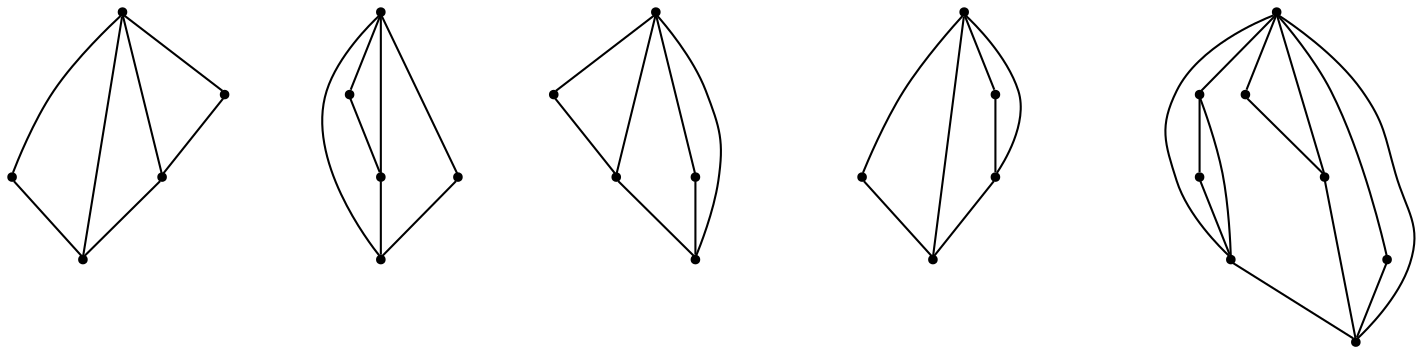 graph {
  node [shape=point,comment="{\"directed\":false,\"doi\":\"10.1007/978-3-031-22203-0_21\",\"figure\":\"4\"}"]

  v0 [pos="1554.8727647507765,341.31177575718533"]
  v1 [pos="1434.2493516829156,247.49381103989515"]
  v2 [pos="1434.2493516829154,435.1297404744755"]
  v3 [pos="1387.3377595872996,314.5078057262042"]
  v4 [pos="1434.2493516829156,374.82093508004476"]
  v5 [pos="1139.0481346610288,435.1297404744755"]
  v6 [pos="1139.0481346610288,247.49381103989515"]
  v7 [pos="1139.0481346610288,374.82093508004476"]
  v8 [pos="1185.9597267566448,314.5078057262042"]
  v9 [pos="1259.67154772889,341.31177575718533"]
  v10 [pos="931.1441973901868,361.4146261051444"]
  v11 [pos="978.0557894858027,354.71376077267587"]
  v12 [pos="877.5314670723128,435.1297404744755"]
  v13 [pos="817.2187272265948,341.31177575718533"]
  v14 [pos="877.5314670723128,247.4938110398951"]
  v15 [pos="555.7052072645547,341.31177575718533"]
  v16 [pos="616.0179153160639,247.49381103989515"]
  v17 [pos="616.0179153160639,435.1297404744755"]
  v18 [pos="709.8380631603507,394.92378542800384"]
  v19 [pos="696.4359774810873,321.2078841616478"]
  v20 [pos="448.31726232448415,321.2078841616478"]
  v21 [pos="374.6013398992976,280.99864640334476"]
  v22 [pos="421.5129637891223,374.82093508004476"]
  v23 [pos="300.885417474111,435.1297404744755"]
  v24 [pos="347.7929081167854,381.5218004125133"]
  v25 [pos="320.9886413756325,314.5078057262042"]
  v26 [pos="240.57164829088154,341.31177575718533"]
  v27 [pos="300.885417474111,247.49381103989515"]

  v0 -- v1 [id="-1",pos="1554.8727647507765,341.31177575718533 1554.8797470056002,301.1034952263565 1514.6702151844397,260.8939976527075 1434.2493516829156,247.49381103989515"]
  v2 -- v0 [id="-2",pos="1434.2493516829154,435.1297404744755 1514.6666155465955,421.725988850126 1554.876147367756,381.51949079821424 1554.8727647507765,341.31177575718533"]
  v3 -- v1 [id="-3",pos="1387.3377595872996,314.5078057262042 1393.6269147537732,278.78072658146516 1415.4092165629231,250.63126374660175 1434.2493516829156,247.49381103989515"]
  v2 -- v3 [id="-4",pos="1434.2493516829154,435.1297404744755 1384.385779586044,403.0756243490606 1376.165888434891,353.9871237802089 1387.3377595872996,314.5078057262042"]
  v2 -- v1 [id="-5",pos="1434.2493516829154,435.1297404744755 1273.4112243177112,408.3216372469997 1273.4112243177112,274.29774927705705 1434.2493516829156,247.49381103989515"]
  v4 -- v3 [id="-6",pos="1434.2493516829156,374.82093508004476 1426.9184076809806,349.6697927754258 1411.6154512447044,324.9073509388661 1387.3377595872996,314.5078057262042"]
  v2 -- v4 [id="-7",pos="1434.2493516829154,435.1297404744755 1440.7156193713893,422.19536941004344 1440.9421986361817,398.34168483048194 1434.2493516829156,374.82093508004476"]
  v5 -- v6 [id="-8",pos="1139.0481346610288,435.1297404744755 978.2100072958245,408.3216372469997 978.2100072958245,274.29774927705705 1139.0481346610288,247.49381103989515"]
  v7 -- v8 [id="-9",pos="1139.0481346610288,374.82093508004476 1146.3781196052223,349.66952585273873 1161.6821659481457,324.9072948664045 1185.9597267566448,314.5078057262042"]
  v5 -- v7 [id="-10",pos="1139.0481346610288,435.1297404744755 1132.57980468987,422.1952946351146 1132.3531892460799,398.34140902891113 1139.0481346610288,374.82093508004476"]
  v9 -- v6 [id="-11",pos="1259.67154772889,341.31177575718533 1259.6751222578941,301.1032351683125 1219.4666396402254,260.8939543058191 1139.0481346610288,247.49381103989515"]
  v5 -- v9 [id="-12",pos="1139.0481346610288,435.1297404744755 1219.4635602114686,421.72594550323754 1259.6720428291374,381.5192307473694 1259.67154772889,341.31177575718533"]
  v8 -- v6 [id="-13",pos="1185.9597267566448,314.5078057262042 1179.668682648165,278.7809047020325 1157.8864225942948,250.6312736861509 1139.0481346610288,247.49381103989515"]
  v5 -- v8 [id="-14",pos="1139.0481346610288,435.1297404744755 1188.9115676766905,403.07571375551635 1197.130402575876,353.9873976187831 1185.9597267566448,314.5078057262042"]
  v10 -- v11 [id="-15",pos="931.1441973901868,361.4146261051444 945.1133780550306,352.88691884989674 961.1491466673949,349.88376510112664 978.0557894858027,354.71376077267587"]
  v12 -- v10 [id="-16",pos="877.5314670723128,435.1297404744755 886.1062210195026,405.12513415361457 905.644793323234,375.12224471938987 931.1441973901868,361.4146261051444"]
  v13 -- v14 [id="-17",pos="817.2187272265948,341.31177575718533 817.2180658285511,301.103081850379 837.3223071387803,260.89392875049816 877.5314670723128,247.4938110398951"]
  v12 -- v13 [id="-18",pos="877.5314670723128,435.1297404744755 837.3236935352359,421.7259199479166 817.2194522250066,381.51907743315485 817.2187272265948,341.31177575718533"]
  v12 -- v14 [id="-19",pos="877.5314670723128,435.1297404744755 716.6975524397809,408.3216372469997 716.6975524397809,274.29774927705705 877.5314670723128,247.4938110398951"]
  v11 -- v14 [id="-20",pos="978.0557894858027,354.71376077267587 985.0380083354424,310.2979255821679 951.9382598879934,262.3722028425741 877.5314670723128,247.4938110398951"]
  v12 -- v11 [id="-21",pos="877.5314670723128,435.1297404744755 937.1544016335331,423.20419403999256 970.2541500809821,390.06168895858434 978.0557894858027,354.71376077267587"]
  v15 -- v16 [id="-22",pos="555.7052072645547,341.31177575718533 555.7023548703123,301.10317154912667 575.8076453886349,260.8939437016577 616.0179153160639,247.49381103989515"]
  v17 -- v15 [id="-23",pos="616.0179153160639,435.1297404744755 575.8091215608908,421.72593489907615 555.7038310425683,381.519167129774 555.7052072645547,341.31177575718533"]
  v17 -- v16 [id="-24",pos="616.0179153160639,435.1297404744755 455.1808371597516,408.3216372469997 455.1808371597516,274.29774927705705 616.0179153160639,247.49381103989515"]
  v18 -- v19 [id="-25",pos="709.8380631603507,394.92378542800384 725.1978792361017,373.0632422344007 720.5865917802719,345.359196035954 696.4359774810873,321.2078841616478"]
  v17 -- v18 [id="-26",pos="616.0179153160639,435.1297404744755 664.7855696905162,431.87880493055377 696.2021562588045,416.00957086090466 709.8380631603507,394.92378542800384"]
  v19 -- v16 [id="-27",pos="696.4359774810873,321.2078841616478 686.9901475268905,288.7128928739091 660.8961871018842,258.710118302611 616.0179153160639,247.49381103989515"]
  v17 -- v19 [id="-28",pos="616.0179153160639,435.1297404744755 678.3630057482078,419.5421095000294 704.456966173214,367.70625012375405 696.4359774810873,321.2078841616478"]
  v20 -- v21 [id="-29",pos="448.31726232448415,321.2078841616478 445.0098207418018,302.4134281513676 423.56569016585047,288.52943259025767 374.6013398992976,280.99864640334476"]
  v22 -- v20 [id="-30",pos="421.5129637891223,374.82093508004476 439.12152246887285,354.27182734388555 449.01834333269636,336.29828465028277 448.31726232448415,321.2078841616478"]
  v22 -- v21 [id="-31",pos="421.5129637891223,374.82093508004476 439.76604266832993,342.2117154387499 430.9883157361658,304.2178308467688 374.6013398992976,280.99864640334476"]
  v23 -- v22 [id="-32",pos="300.885417474111,435.1297404744755 355.0385565813691,435.1297404744755 402.35271964893593,407.781632325731 421.5129637891223,374.82093508004476"]
  v24 -- v25 [id="-33",pos="347.7929081167854,381.5218004125133 349.78926027881437,358.9668713130985 341.4806809187331,334.9954927231514 320.9886413756325,314.5078057262042"]
  v23 -- v24 [id="-34",pos="300.885417474111,435.1297404744755 327.17607254455584,421.9835528276191 342.1857185928671,402.3927261186218 347.7929081167854,381.5218004125133"]
  v26 -- v27 [id="-35",pos="240.57164829088154,341.31177575718533 240.57200933871042,301.103039992846 260.676254623571,260.8939217736004 300.885417474111,247.49381103989515"]
  v23 -- v26 [id="-36",pos="300.885417474111,435.1297404744755 260.6775991627285,421.72591297101883 240.57335387786787,381.5190355765694 240.57164829088154,341.31177575718533"]
  v25 -- v27 [id="-37",pos="320.9886413756325,314.5078057262042 317.642424517119,284.40056912502433 311.279034351023,257.88475056162895 300.885417474111,247.49381103989515"]
  v23 -- v25 [id="-38",pos="300.885417474111,435.1297404744755 317.2960673383521,418.7167417590474 323.65945750444814,362.11518487671754 320.9886413756325,314.5078057262042"]
  v21 -- v27 [id="-39",pos="374.6013398992976,280.99864640334476 357.1659789556104,266.3615845689615 332.8333197081352,253.87974385914254 300.885417474111,247.49381103989515"]
  v23 -- v21 [id="-40",pos="300.885417474111,435.1297404744755 402.9671790285703,414.711735056561 427.2998382760454,332.09905734564694 374.6013398992976,280.99864640334476"]
  v23 -- v27 [id="-41",pos="300.885417474111,435.1297404744755 140.05145515026592,408.3216372469997 140.05145515026592,274.29774927705705 300.885417474111,247.49381103989515"]
}